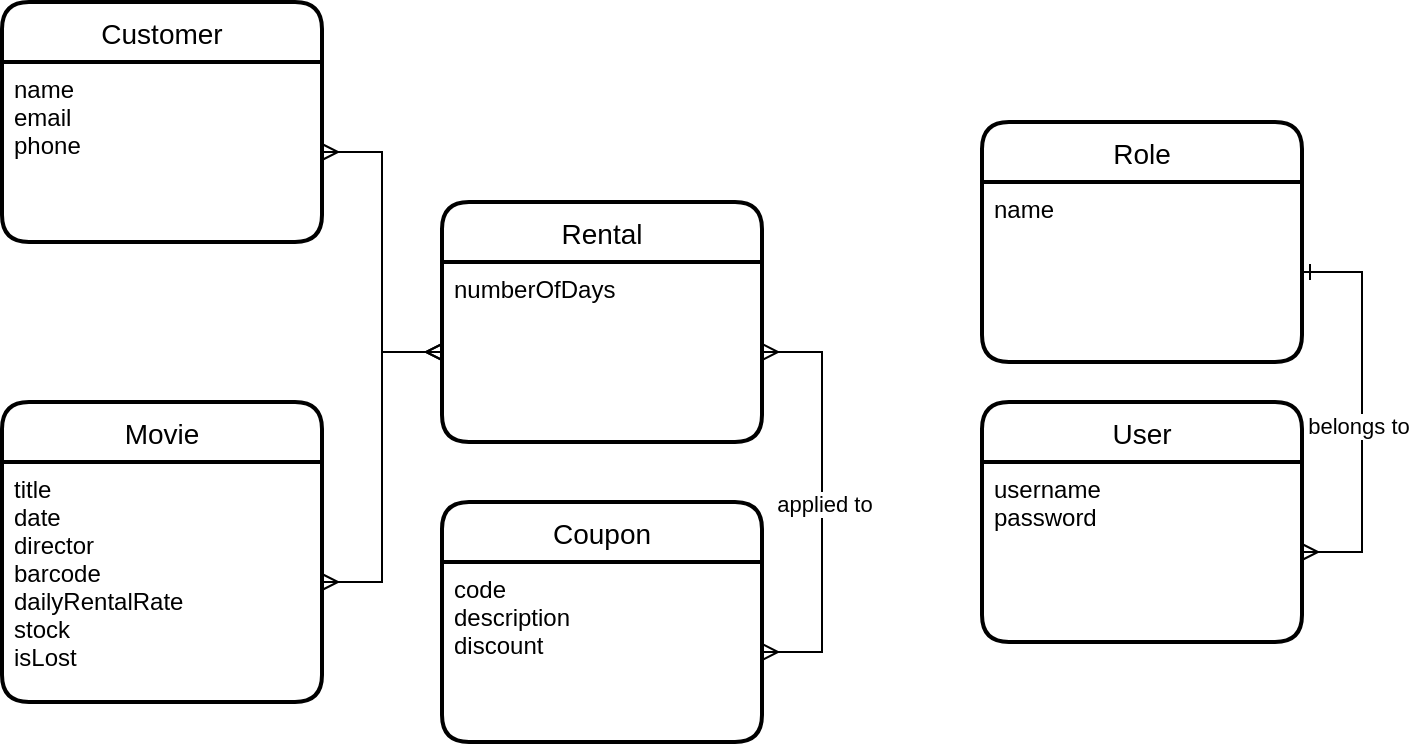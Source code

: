 <mxfile version="15.7.3" type="device" pages="2"><diagram id="R2lEEEUBdFMjLlhIrx00" name="Conceptual"><mxGraphModel dx="981" dy="597" grid="1" gridSize="10" guides="1" tooltips="1" connect="1" arrows="1" fold="1" page="1" pageScale="1" pageWidth="850" pageHeight="1100" math="0" shadow="0" extFonts="Permanent Marker^https://fonts.googleapis.com/css?family=Permanent+Marker"><root><mxCell id="0"/><mxCell id="1" parent="0"/><mxCell id="5je35A1OnEXR0s2zelU5-1" value="Movie" style="swimlane;childLayout=stackLayout;horizontal=1;startSize=30;horizontalStack=0;rounded=1;fontSize=14;fontStyle=0;strokeWidth=2;resizeParent=0;resizeLast=1;shadow=0;dashed=0;align=center;" vertex="1" parent="1"><mxGeometry x="460" y="420" width="160" height="150" as="geometry"/></mxCell><mxCell id="5je35A1OnEXR0s2zelU5-2" value="title&#10;date&#10;director&#10;barcode&#10;dailyRentalRate&#10;stock&#10;isLost" style="align=left;strokeColor=none;fillColor=none;spacingLeft=4;fontSize=12;verticalAlign=top;resizable=0;rotatable=0;part=1;" vertex="1" parent="5je35A1OnEXR0s2zelU5-1"><mxGeometry y="30" width="160" height="120" as="geometry"/></mxCell><mxCell id="5je35A1OnEXR0s2zelU5-3" value="Customer" style="swimlane;childLayout=stackLayout;horizontal=1;startSize=30;horizontalStack=0;rounded=1;fontSize=14;fontStyle=0;strokeWidth=2;resizeParent=0;resizeLast=1;shadow=0;dashed=0;align=center;" vertex="1" parent="1"><mxGeometry x="460" y="220" width="160" height="120" as="geometry"/></mxCell><mxCell id="5je35A1OnEXR0s2zelU5-4" value="name&#10;email&#10;phone" style="align=left;strokeColor=none;fillColor=none;spacingLeft=4;fontSize=12;verticalAlign=top;resizable=0;rotatable=0;part=1;" vertex="1" parent="5je35A1OnEXR0s2zelU5-3"><mxGeometry y="30" width="160" height="90" as="geometry"/></mxCell><mxCell id="5je35A1OnEXR0s2zelU5-20" value="Rental" style="swimlane;childLayout=stackLayout;horizontal=1;startSize=30;horizontalStack=0;rounded=1;fontSize=14;fontStyle=0;strokeWidth=2;resizeParent=0;resizeLast=1;shadow=0;dashed=0;align=center;" vertex="1" parent="1"><mxGeometry x="680" y="320" width="160" height="120" as="geometry"/></mxCell><mxCell id="5je35A1OnEXR0s2zelU5-21" value="numberOfDays" style="align=left;strokeColor=none;fillColor=none;spacingLeft=4;fontSize=12;verticalAlign=top;resizable=0;rotatable=0;part=1;" vertex="1" parent="5je35A1OnEXR0s2zelU5-20"><mxGeometry y="30" width="160" height="90" as="geometry"/></mxCell><mxCell id="5je35A1OnEXR0s2zelU5-23" value="" style="edgeStyle=entityRelationEdgeStyle;fontSize=12;html=1;endArrow=ERmany;startArrow=ERmany;rounded=0;" edge="1" parent="1" source="5je35A1OnEXR0s2zelU5-21" target="5je35A1OnEXR0s2zelU5-4"><mxGeometry width="100" height="100" relative="1" as="geometry"><mxPoint x="660" y="310" as="sourcePoint"/><mxPoint x="760" y="210" as="targetPoint"/></mxGeometry></mxCell><mxCell id="5je35A1OnEXR0s2zelU5-24" value="" style="edgeStyle=entityRelationEdgeStyle;fontSize=12;html=1;endArrow=ERmany;startArrow=ERmany;rounded=0;" edge="1" parent="1" source="5je35A1OnEXR0s2zelU5-2" target="5je35A1OnEXR0s2zelU5-21"><mxGeometry width="100" height="100" relative="1" as="geometry"><mxPoint x="660" y="620" as="sourcePoint"/><mxPoint x="760" y="520" as="targetPoint"/></mxGeometry></mxCell><mxCell id="5je35A1OnEXR0s2zelU5-25" value="Coupon" style="swimlane;childLayout=stackLayout;horizontal=1;startSize=30;horizontalStack=0;rounded=1;fontSize=14;fontStyle=0;strokeWidth=2;resizeParent=0;resizeLast=1;shadow=0;dashed=0;align=center;" vertex="1" parent="1"><mxGeometry x="680" y="470" width="160" height="120" as="geometry"/></mxCell><mxCell id="5je35A1OnEXR0s2zelU5-26" value="code&#10;description&#10;discount" style="align=left;strokeColor=none;fillColor=none;spacingLeft=4;fontSize=12;verticalAlign=top;resizable=0;rotatable=0;part=1;" vertex="1" parent="5je35A1OnEXR0s2zelU5-25"><mxGeometry y="30" width="160" height="90" as="geometry"/></mxCell><mxCell id="5je35A1OnEXR0s2zelU5-27" value="" style="edgeStyle=entityRelationEdgeStyle;fontSize=12;html=1;endArrow=ERmany;startArrow=ERmany;rounded=0;" edge="1" parent="1" source="5je35A1OnEXR0s2zelU5-21" target="5je35A1OnEXR0s2zelU5-26"><mxGeometry width="100" height="100" relative="1" as="geometry"><mxPoint x="650" y="280" as="sourcePoint"/><mxPoint x="750" y="180" as="targetPoint"/></mxGeometry></mxCell><mxCell id="5je35A1OnEXR0s2zelU5-28" value="applied to" style="edgeLabel;html=1;align=center;verticalAlign=middle;resizable=0;points=[];" vertex="1" connectable="0" parent="5je35A1OnEXR0s2zelU5-27"><mxGeometry x="0.011" y="1" relative="1" as="geometry"><mxPoint as="offset"/></mxGeometry></mxCell><mxCell id="bJiG0YXDO7nQE4GXZGvW-1" value="User" style="swimlane;childLayout=stackLayout;horizontal=1;startSize=30;horizontalStack=0;rounded=1;fontSize=14;fontStyle=0;strokeWidth=2;resizeParent=0;resizeLast=1;shadow=0;dashed=0;align=center;" vertex="1" parent="1"><mxGeometry x="950" y="420" width="160" height="120" as="geometry"/></mxCell><mxCell id="bJiG0YXDO7nQE4GXZGvW-2" value="username&#10;password" style="align=left;strokeColor=none;fillColor=none;spacingLeft=4;fontSize=12;verticalAlign=top;resizable=0;rotatable=0;part=1;" vertex="1" parent="bJiG0YXDO7nQE4GXZGvW-1"><mxGeometry y="30" width="160" height="90" as="geometry"/></mxCell><mxCell id="bJiG0YXDO7nQE4GXZGvW-3" value="" style="edgeStyle=entityRelationEdgeStyle;fontSize=12;html=1;endArrow=ERmany;startArrow=ERone;rounded=0;endFill=0;startFill=0;" edge="1" parent="1" source="bJiG0YXDO7nQE4GXZGvW-6" target="bJiG0YXDO7nQE4GXZGvW-2"><mxGeometry width="100" height="100" relative="1" as="geometry"><mxPoint x="950" y="220" as="sourcePoint"/><mxPoint x="1050" y="120" as="targetPoint"/></mxGeometry></mxCell><mxCell id="bJiG0YXDO7nQE4GXZGvW-4" value="belongs to" style="edgeLabel;html=1;align=center;verticalAlign=middle;resizable=0;points=[];" vertex="1" connectable="0" parent="bJiG0YXDO7nQE4GXZGvW-3"><mxGeometry x="0.067" y="-2" relative="1" as="geometry"><mxPoint as="offset"/></mxGeometry></mxCell><mxCell id="bJiG0YXDO7nQE4GXZGvW-5" value="Role" style="swimlane;childLayout=stackLayout;horizontal=1;startSize=30;horizontalStack=0;rounded=1;fontSize=14;fontStyle=0;strokeWidth=2;resizeParent=0;resizeLast=1;shadow=0;dashed=0;align=center;" vertex="1" parent="1"><mxGeometry x="950" y="280" width="160" height="120" as="geometry"/></mxCell><mxCell id="bJiG0YXDO7nQE4GXZGvW-6" value="name" style="align=left;strokeColor=none;fillColor=none;spacingLeft=4;fontSize=12;verticalAlign=top;resizable=0;rotatable=0;part=1;" vertex="1" parent="bJiG0YXDO7nQE4GXZGvW-5"><mxGeometry y="30" width="160" height="90" as="geometry"/></mxCell></root></mxGraphModel></diagram><diagram id="miw-11M2RoPesSsVMw0b" name="Logical"><mxGraphModel dx="981" dy="597" grid="1" gridSize="10" guides="1" tooltips="1" connect="1" arrows="1" fold="1" page="1" pageScale="1" pageWidth="850" pageHeight="1100" math="0" shadow="0"><root><mxCell id="jKuqrcQKxRChvWiaSnX9-0"/><mxCell id="jKuqrcQKxRChvWiaSnX9-1" parent="jKuqrcQKxRChvWiaSnX9-0"/><mxCell id="4DMD4Zxc0ubkqgF0X9hK-0" value="Movie" style="swimlane;childLayout=stackLayout;horizontal=1;startSize=30;horizontalStack=0;rounded=1;fontSize=14;fontStyle=0;strokeWidth=2;resizeParent=0;resizeLast=1;shadow=0;dashed=0;align=center;" vertex="1" parent="jKuqrcQKxRChvWiaSnX9-1"><mxGeometry x="460" y="420" width="160" height="150" as="geometry"/></mxCell><mxCell id="4DMD4Zxc0ubkqgF0X9hK-1" value="title (string)&#10;date (dateTime)&#10;director  (string)&#10;barcode  (string)&#10;dailyRentalRate (int)&#10;stock (int)&#10;isLost (boolean)" style="align=left;strokeColor=none;fillColor=none;spacingLeft=4;fontSize=12;verticalAlign=top;resizable=0;rotatable=0;part=1;" vertex="1" parent="4DMD4Zxc0ubkqgF0X9hK-0"><mxGeometry y="30" width="160" height="120" as="geometry"/></mxCell><mxCell id="4DMD4Zxc0ubkqgF0X9hK-2" value="Customer" style="swimlane;childLayout=stackLayout;horizontal=1;startSize=30;horizontalStack=0;rounded=1;fontSize=14;fontStyle=0;strokeWidth=2;resizeParent=0;resizeLast=1;shadow=0;dashed=0;align=center;" vertex="1" parent="jKuqrcQKxRChvWiaSnX9-1"><mxGeometry x="460" y="220" width="160" height="120" as="geometry"/></mxCell><mxCell id="4DMD4Zxc0ubkqgF0X9hK-3" value="firstName(string)&#10;lastName (string)&#10;email (string)&#10;phone (string)" style="align=left;strokeColor=none;fillColor=none;spacingLeft=4;fontSize=12;verticalAlign=top;resizable=0;rotatable=0;part=1;" vertex="1" parent="4DMD4Zxc0ubkqgF0X9hK-2"><mxGeometry y="30" width="160" height="90" as="geometry"/></mxCell><mxCell id="4DMD4Zxc0ubkqgF0X9hK-6" value="User" style="swimlane;childLayout=stackLayout;horizontal=1;startSize=30;horizontalStack=0;rounded=1;fontSize=14;fontStyle=0;strokeWidth=2;resizeParent=0;resizeLast=1;shadow=0;dashed=0;align=center;" vertex="1" parent="jKuqrcQKxRChvWiaSnX9-1"><mxGeometry x="950" y="380" width="160" height="120" as="geometry"/></mxCell><mxCell id="4DMD4Zxc0ubkqgF0X9hK-7" value="username (string)&#10;password (string)" style="align=left;strokeColor=none;fillColor=none;spacingLeft=4;fontSize=12;verticalAlign=top;resizable=0;rotatable=0;part=1;" vertex="1" parent="4DMD4Zxc0ubkqgF0X9hK-6"><mxGeometry y="30" width="160" height="90" as="geometry"/></mxCell><mxCell id="4DMD4Zxc0ubkqgF0X9hK-8" value="" style="edgeStyle=entityRelationEdgeStyle;fontSize=12;html=1;endArrow=ERmany;startArrow=ERone;rounded=0;endFill=0;startFill=0;" edge="1" parent="jKuqrcQKxRChvWiaSnX9-1" source="4DMD4Zxc0ubkqgF0X9hK-19" target="4DMD4Zxc0ubkqgF0X9hK-7"><mxGeometry width="100" height="100" relative="1" as="geometry"><mxPoint x="950" y="180" as="sourcePoint"/><mxPoint x="1050" y="80" as="targetPoint"/></mxGeometry></mxCell><mxCell id="4DMD4Zxc0ubkqgF0X9hK-9" value="belongs to" style="edgeLabel;html=1;align=center;verticalAlign=middle;resizable=0;points=[];" vertex="1" connectable="0" parent="4DMD4Zxc0ubkqgF0X9hK-8"><mxGeometry x="0.067" y="-2" relative="1" as="geometry"><mxPoint as="offset"/></mxGeometry></mxCell><mxCell id="4DMD4Zxc0ubkqgF0X9hK-10" value="Rental" style="swimlane;childLayout=stackLayout;horizontal=1;startSize=30;horizontalStack=0;rounded=1;fontSize=14;fontStyle=0;strokeWidth=2;resizeParent=0;resizeLast=1;shadow=0;dashed=0;align=center;" vertex="1" parent="jKuqrcQKxRChvWiaSnX9-1"><mxGeometry x="680" y="320" width="160" height="120" as="geometry"/></mxCell><mxCell id="4DMD4Zxc0ubkqgF0X9hK-11" value="rentDate (date)&#10;returnDate (date)" style="align=left;strokeColor=none;fillColor=none;spacingLeft=4;fontSize=12;verticalAlign=top;resizable=0;rotatable=0;part=1;" vertex="1" parent="4DMD4Zxc0ubkqgF0X9hK-10"><mxGeometry y="30" width="160" height="90" as="geometry"/></mxCell><mxCell id="4DMD4Zxc0ubkqgF0X9hK-12" value="" style="edgeStyle=entityRelationEdgeStyle;fontSize=12;html=1;endArrow=ERmany;startArrow=ERone;rounded=0;endFill=0;startFill=0;" edge="1" parent="jKuqrcQKxRChvWiaSnX9-1" source="4DMD4Zxc0ubkqgF0X9hK-10" target="4DMD4Zxc0ubkqgF0X9hK-3"><mxGeometry width="100" height="100" relative="1" as="geometry"><mxPoint x="660" y="310" as="sourcePoint"/><mxPoint x="760" y="210" as="targetPoint"/></mxGeometry></mxCell><mxCell id="4DMD4Zxc0ubkqgF0X9hK-13" value="" style="edgeStyle=entityRelationEdgeStyle;fontSize=12;html=1;endArrow=ERone;startArrow=ERmany;rounded=0;endFill=0;" edge="1" parent="jKuqrcQKxRChvWiaSnX9-1" source="4DMD4Zxc0ubkqgF0X9hK-1" target="4DMD4Zxc0ubkqgF0X9hK-11"><mxGeometry width="100" height="100" relative="1" as="geometry"><mxPoint x="660" y="620" as="sourcePoint"/><mxPoint x="760" y="520" as="targetPoint"/></mxGeometry></mxCell><mxCell id="4DMD4Zxc0ubkqgF0X9hK-14" value="Coupon" style="swimlane;childLayout=stackLayout;horizontal=1;startSize=30;horizontalStack=0;rounded=1;fontSize=14;fontStyle=0;strokeWidth=2;resizeParent=0;resizeLast=1;shadow=0;dashed=0;align=center;" vertex="1" parent="jKuqrcQKxRChvWiaSnX9-1"><mxGeometry x="680" y="470" width="160" height="120" as="geometry"/></mxCell><mxCell id="4DMD4Zxc0ubkqgF0X9hK-15" value="code  (string)&#10;description  (string)&#10;discount (int)" style="align=left;strokeColor=none;fillColor=none;spacingLeft=4;fontSize=12;verticalAlign=top;resizable=0;rotatable=0;part=1;" vertex="1" parent="4DMD4Zxc0ubkqgF0X9hK-14"><mxGeometry y="30" width="160" height="90" as="geometry"/></mxCell><mxCell id="4DMD4Zxc0ubkqgF0X9hK-16" value="" style="edgeStyle=entityRelationEdgeStyle;fontSize=12;html=1;endArrow=ERzeroToOne;startArrow=ERmany;rounded=0;endFill=0;" edge="1" parent="jKuqrcQKxRChvWiaSnX9-1" source="4DMD4Zxc0ubkqgF0X9hK-11" target="4DMD4Zxc0ubkqgF0X9hK-15"><mxGeometry width="100" height="100" relative="1" as="geometry"><mxPoint x="650" y="280" as="sourcePoint"/><mxPoint x="750" y="180" as="targetPoint"/></mxGeometry></mxCell><mxCell id="4DMD4Zxc0ubkqgF0X9hK-17" value="applied to" style="edgeLabel;html=1;align=center;verticalAlign=middle;resizable=0;points=[];" vertex="1" connectable="0" parent="4DMD4Zxc0ubkqgF0X9hK-16"><mxGeometry x="0.011" y="1" relative="1" as="geometry"><mxPoint as="offset"/></mxGeometry></mxCell><mxCell id="4DMD4Zxc0ubkqgF0X9hK-18" value="Role" style="swimlane;childLayout=stackLayout;horizontal=1;startSize=30;horizontalStack=0;rounded=1;fontSize=14;fontStyle=0;strokeWidth=2;resizeParent=0;resizeLast=1;shadow=0;dashed=0;align=center;" vertex="1" parent="jKuqrcQKxRChvWiaSnX9-1"><mxGeometry x="950" y="240" width="160" height="120" as="geometry"/></mxCell><mxCell id="4DMD4Zxc0ubkqgF0X9hK-19" value="name (string)" style="align=left;strokeColor=none;fillColor=none;spacingLeft=4;fontSize=12;verticalAlign=top;resizable=0;rotatable=0;part=1;" vertex="1" parent="4DMD4Zxc0ubkqgF0X9hK-18"><mxGeometry y="30" width="160" height="90" as="geometry"/></mxCell></root></mxGraphModel></diagram></mxfile>